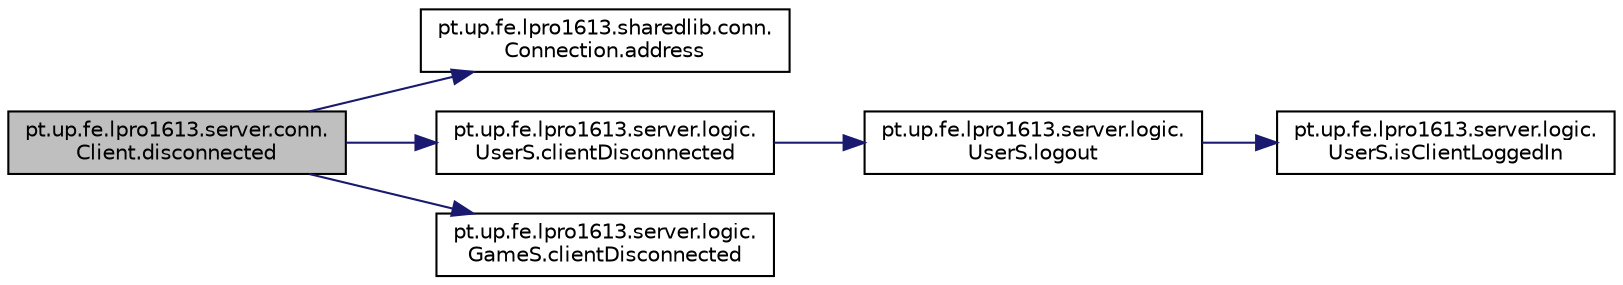 digraph "pt.up.fe.lpro1613.server.conn.Client.disconnected"
{
  edge [fontname="Helvetica",fontsize="10",labelfontname="Helvetica",labelfontsize="10"];
  node [fontname="Helvetica",fontsize="10",shape=record];
  rankdir="LR";
  Node5 [label="pt.up.fe.lpro1613.server.conn.\lClient.disconnected",height=0.2,width=0.4,color="black", fillcolor="grey75", style="filled", fontcolor="black"];
  Node5 -> Node6 [color="midnightblue",fontsize="10",style="solid",fontname="Helvetica"];
  Node6 [label="pt.up.fe.lpro1613.sharedlib.conn.\lConnection.address",height=0.2,width=0.4,color="black", fillcolor="white", style="filled",URL="$classpt_1_1up_1_1fe_1_1lpro1613_1_1sharedlib_1_1conn_1_1_connection.html#a58903a343693acbe946d4ad23eb29bd4"];
  Node5 -> Node7 [color="midnightblue",fontsize="10",style="solid",fontname="Helvetica"];
  Node7 [label="pt.up.fe.lpro1613.server.logic.\lUserS.clientDisconnected",height=0.2,width=0.4,color="black", fillcolor="white", style="filled",URL="$classpt_1_1up_1_1fe_1_1lpro1613_1_1server_1_1logic_1_1_user_s.html#afca9c18f164a1006c2411b8e283ec4fb"];
  Node7 -> Node8 [color="midnightblue",fontsize="10",style="solid",fontname="Helvetica"];
  Node8 [label="pt.up.fe.lpro1613.server.logic.\lUserS.logout",height=0.2,width=0.4,color="black", fillcolor="white", style="filled",URL="$classpt_1_1up_1_1fe_1_1lpro1613_1_1server_1_1logic_1_1_user_s.html#ade6f87a4adfd727f4fceca4f9ac17362"];
  Node8 -> Node9 [color="midnightblue",fontsize="10",style="solid",fontname="Helvetica"];
  Node9 [label="pt.up.fe.lpro1613.server.logic.\lUserS.isClientLoggedIn",height=0.2,width=0.4,color="black", fillcolor="white", style="filled",URL="$classpt_1_1up_1_1fe_1_1lpro1613_1_1server_1_1logic_1_1_user_s.html#abe3cf61bff09cb09e3ed0a5564e98257"];
  Node5 -> Node10 [color="midnightblue",fontsize="10",style="solid",fontname="Helvetica"];
  Node10 [label="pt.up.fe.lpro1613.server.logic.\lGameS.clientDisconnected",height=0.2,width=0.4,color="black", fillcolor="white", style="filled",URL="$classpt_1_1up_1_1fe_1_1lpro1613_1_1server_1_1logic_1_1_game_s.html#a094065fc706220db9e598e09c96a60c2"];
}
